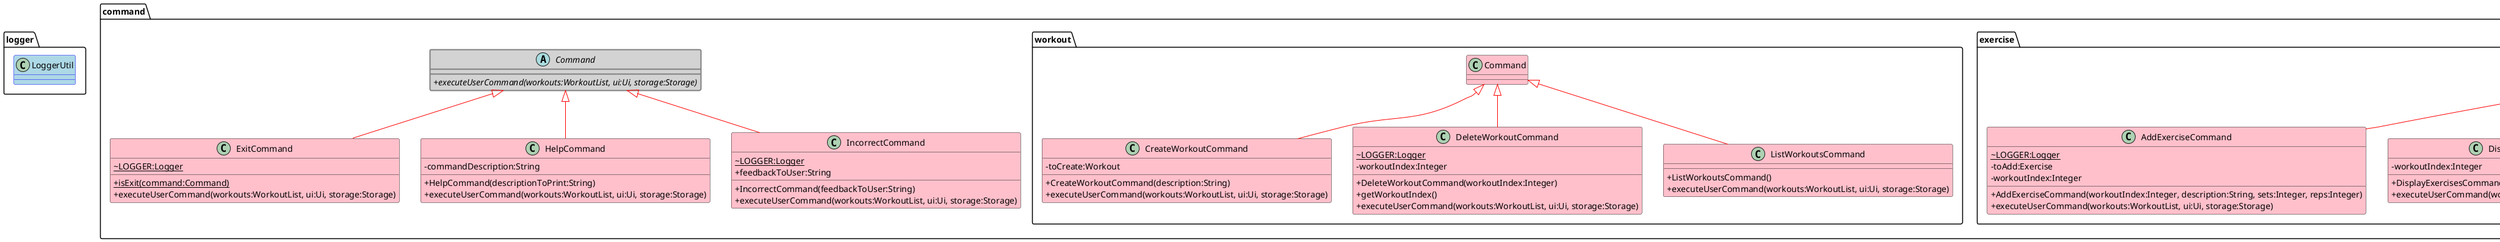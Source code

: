 @startuml
skinparam classAttributeIconSize 0
skinparam stereotypeBackgroundColor White
skinparam class {
BackgroundColor Pink
ArrowColor Red
}
together {
package "command" {
package "exercise" {
class AddExerciseCommand extends Command {
~LOGGER:Logger {static}
-toAdd:Exercise
-workoutIndex:Integer
+AddExerciseCommand(workoutIndex:Integer, description:String, sets:Integer, reps:Integer)
+executeUserCommand(workouts:WorkoutList, ui:Ui, storage:Storage)
}
class DisplayExercisesCommand extends Command {
-workoutIndex:Integer
+DisplayExercisesCommand(workoutIndex:Integer)
+executeUserCommand(workouts:WorkoutList, ui:Ui, storage:Storage)
}
class MarkExerciseAsDoneCommand extends Command {
~LOGGER:Logger {static}
+MarkExerciseAsDoneCommand(workoutIndex:Integer, exerciseIndex:Integer)
+executeUserCommand(workouts:WorkoutList, ui:Ui, storage:Storage)
}
class RemoveExerciseCommand extends Command {
~LOGGER:Logger {static}
-workoutIndex:Integer
-exerciseIndex:Integer
+RemoveExerciseCommand(workoutIndex:Integer, exerciseIndex:Integer)
+executeUserCommand(workouts:WorkoutList, ui:Ui, storage:Storage)
}
}
package "workout" {
class CreateWorkoutCommand extends Command {
-toCreate:Workout
+CreateWorkoutCommand(description:String)
+executeUserCommand(workouts:WorkoutList, ui:Ui, storage:Storage)
}
class DeleteWorkoutCommand extends Command {
~LOGGER:Logger {static}
-workoutIndex:Integer
+DeleteWorkoutCommand(workoutIndex:Integer)
+getWorkoutIndex()
+executeUserCommand(workouts:WorkoutList, ui:Ui, storage:Storage)
}
class ListWorkoutsCommand extends Command {
+ListWorkoutsCommand()
+executeUserCommand(workouts:WorkoutList, ui:Ui, storage:Storage)
}
}
abstract Command #lightgrey ##[bold]grey {
+executeUserCommand(workouts:WorkoutList, ui:Ui, storage:Storage) {abstract}
}
class ExitCommand extends Command {
~LOGGER:Logger {static}
+isExit(command:Command) {static}
+executeUserCommand(workouts:WorkoutList, ui:Ui, storage:Storage)
}
class HelpCommand extends Command{
-commandDescription:String
+HelpCommand(descriptionToPrint:String)
+executeUserCommand(workouts:WorkoutList, ui:Ui, storage:Storage)
}
class IncorrectCommand extends Command {
~LOGGER:Logger {static}
+feedbackToUser:String
+IncorrectCommand(feedbackToUser:String)
+executeUserCommand(workouts:WorkoutList, ui:Ui, storage:Storage)
}
}

package "logger" {
class LoggerUtil #LightBlue##Blue
}

}

@enduml